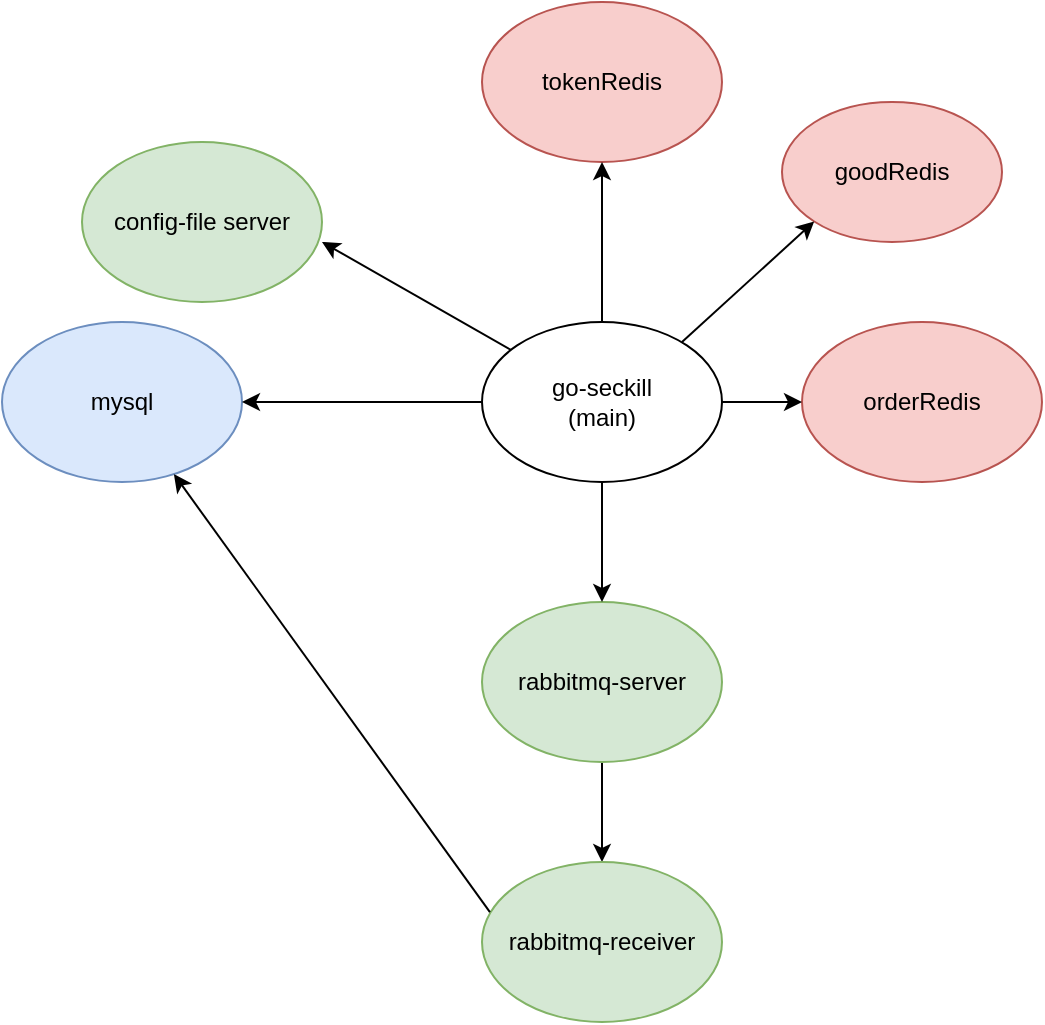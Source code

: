 <mxfile>
    <diagram id="YXi92mGsGVkk7xHZQcPw" name="Page-1">
        <mxGraphModel dx="1029" dy="521" grid="1" gridSize="10" guides="1" tooltips="1" connect="1" arrows="1" fold="1" page="1" pageScale="1" pageWidth="850" pageHeight="1100" math="0" shadow="0">
            <root>
                <mxCell id="0"/>
                <mxCell id="1" parent="0"/>
                <mxCell id="h5ZpnOoy2hl_21oGgHQ0-13" value="&lt;div&gt;orderRedis&lt;/div&gt;" style="ellipse;whiteSpace=wrap;html=1;fillColor=#f8cecc;strokeColor=#b85450;" parent="1" vertex="1">
                    <mxGeometry x="440" y="250" width="120" height="80" as="geometry"/>
                </mxCell>
                <mxCell id="h5ZpnOoy2hl_21oGgHQ0-14" value="&lt;div&gt;tokenRedis&lt;/div&gt;" style="ellipse;whiteSpace=wrap;html=1;fillColor=#f8cecc;strokeColor=#b85450;" parent="1" vertex="1">
                    <mxGeometry x="280" y="90" width="120" height="80" as="geometry"/>
                </mxCell>
                <mxCell id="h5ZpnOoy2hl_21oGgHQ0-15" value="&lt;div&gt;goodRedis&lt;/div&gt;" style="ellipse;whiteSpace=wrap;html=1;fillColor=#f8cecc;strokeColor=#b85450;" parent="1" vertex="1">
                    <mxGeometry x="430" y="140" width="110" height="70" as="geometry"/>
                </mxCell>
                <mxCell id="h5ZpnOoy2hl_21oGgHQ0-16" value="mysql" style="ellipse;whiteSpace=wrap;html=1;fillColor=#dae8fc;strokeColor=#6c8ebf;" parent="1" vertex="1">
                    <mxGeometry x="40" y="250" width="120" height="80" as="geometry"/>
                </mxCell>
                <mxCell id="h5ZpnOoy2hl_21oGgHQ0-27" style="edgeStyle=orthogonalEdgeStyle;rounded=0;orthogonalLoop=1;jettySize=auto;html=1;entryX=0.5;entryY=0;entryDx=0;entryDy=0;" parent="1" source="h5ZpnOoy2hl_21oGgHQ0-18" target="h5ZpnOoy2hl_21oGgHQ0-19" edge="1">
                    <mxGeometry relative="1" as="geometry"/>
                </mxCell>
                <mxCell id="h5ZpnOoy2hl_21oGgHQ0-18" value="rabbitmq-server" style="ellipse;whiteSpace=wrap;html=1;fillColor=#d5e8d4;strokeColor=#82b366;" parent="1" vertex="1">
                    <mxGeometry x="280" y="390" width="120" height="80" as="geometry"/>
                </mxCell>
                <mxCell id="h5ZpnOoy2hl_21oGgHQ0-19" value="rabbitmq-receiver" style="ellipse;whiteSpace=wrap;html=1;fillColor=#d5e8d4;strokeColor=#82b366;" parent="1" vertex="1">
                    <mxGeometry x="280" y="520" width="120" height="80" as="geometry"/>
                </mxCell>
                <mxCell id="h5ZpnOoy2hl_21oGgHQ0-22" style="edgeStyle=orthogonalEdgeStyle;rounded=0;orthogonalLoop=1;jettySize=auto;html=1;entryX=1;entryY=0.5;entryDx=0;entryDy=0;" parent="1" source="h5ZpnOoy2hl_21oGgHQ0-21" target="h5ZpnOoy2hl_21oGgHQ0-16" edge="1">
                    <mxGeometry relative="1" as="geometry"/>
                </mxCell>
                <mxCell id="h5ZpnOoy2hl_21oGgHQ0-23" style="edgeStyle=orthogonalEdgeStyle;rounded=0;orthogonalLoop=1;jettySize=auto;html=1;entryX=0;entryY=0.5;entryDx=0;entryDy=0;" parent="1" source="h5ZpnOoy2hl_21oGgHQ0-21" target="h5ZpnOoy2hl_21oGgHQ0-13" edge="1">
                    <mxGeometry relative="1" as="geometry"/>
                </mxCell>
                <mxCell id="h5ZpnOoy2hl_21oGgHQ0-24" style="edgeStyle=orthogonalEdgeStyle;rounded=0;orthogonalLoop=1;jettySize=auto;html=1;entryX=0.5;entryY=1;entryDx=0;entryDy=0;" parent="1" source="h5ZpnOoy2hl_21oGgHQ0-21" target="h5ZpnOoy2hl_21oGgHQ0-14" edge="1">
                    <mxGeometry relative="1" as="geometry"/>
                </mxCell>
                <mxCell id="h5ZpnOoy2hl_21oGgHQ0-26" style="edgeStyle=orthogonalEdgeStyle;rounded=0;orthogonalLoop=1;jettySize=auto;html=1;exitX=0.5;exitY=1;exitDx=0;exitDy=0;" parent="1" source="h5ZpnOoy2hl_21oGgHQ0-21" target="h5ZpnOoy2hl_21oGgHQ0-18" edge="1">
                    <mxGeometry relative="1" as="geometry"/>
                </mxCell>
                <mxCell id="h5ZpnOoy2hl_21oGgHQ0-21" value="&lt;div&gt;go-seckill&lt;/div&gt;&lt;div&gt;(main)&lt;br&gt;&lt;/div&gt;" style="ellipse;whiteSpace=wrap;html=1;" parent="1" vertex="1">
                    <mxGeometry x="280" y="250" width="120" height="80" as="geometry"/>
                </mxCell>
                <mxCell id="h5ZpnOoy2hl_21oGgHQ0-29" value="" style="endArrow=classic;html=1;entryX=0;entryY=1;entryDx=0;entryDy=0;" parent="1" target="h5ZpnOoy2hl_21oGgHQ0-15" edge="1">
                    <mxGeometry width="50" height="50" relative="1" as="geometry">
                        <mxPoint x="380" y="260" as="sourcePoint"/>
                        <mxPoint x="430" y="210" as="targetPoint"/>
                    </mxGeometry>
                </mxCell>
                <mxCell id="3" value="" style="endArrow=classic;html=1;exitX=0.033;exitY=0.313;exitDx=0;exitDy=0;exitPerimeter=0;" parent="1" source="h5ZpnOoy2hl_21oGgHQ0-19" target="h5ZpnOoy2hl_21oGgHQ0-16" edge="1">
                    <mxGeometry width="50" height="50" relative="1" as="geometry">
                        <mxPoint x="230" y="490" as="sourcePoint"/>
                        <mxPoint x="130" y="330" as="targetPoint"/>
                    </mxGeometry>
                </mxCell>
                <mxCell id="4" value="" style="endArrow=classic;html=1;" edge="1" parent="1" source="h5ZpnOoy2hl_21oGgHQ0-21">
                    <mxGeometry width="50" height="50" relative="1" as="geometry">
                        <mxPoint x="180" y="220" as="sourcePoint"/>
                        <mxPoint x="200" y="210" as="targetPoint"/>
                    </mxGeometry>
                </mxCell>
                <mxCell id="5" value="config-file server" style="ellipse;whiteSpace=wrap;html=1;fillColor=#d5e8d4;strokeColor=#82b366;" vertex="1" parent="1">
                    <mxGeometry x="80" y="160" width="120" height="80" as="geometry"/>
                </mxCell>
            </root>
        </mxGraphModel>
    </diagram>
</mxfile>